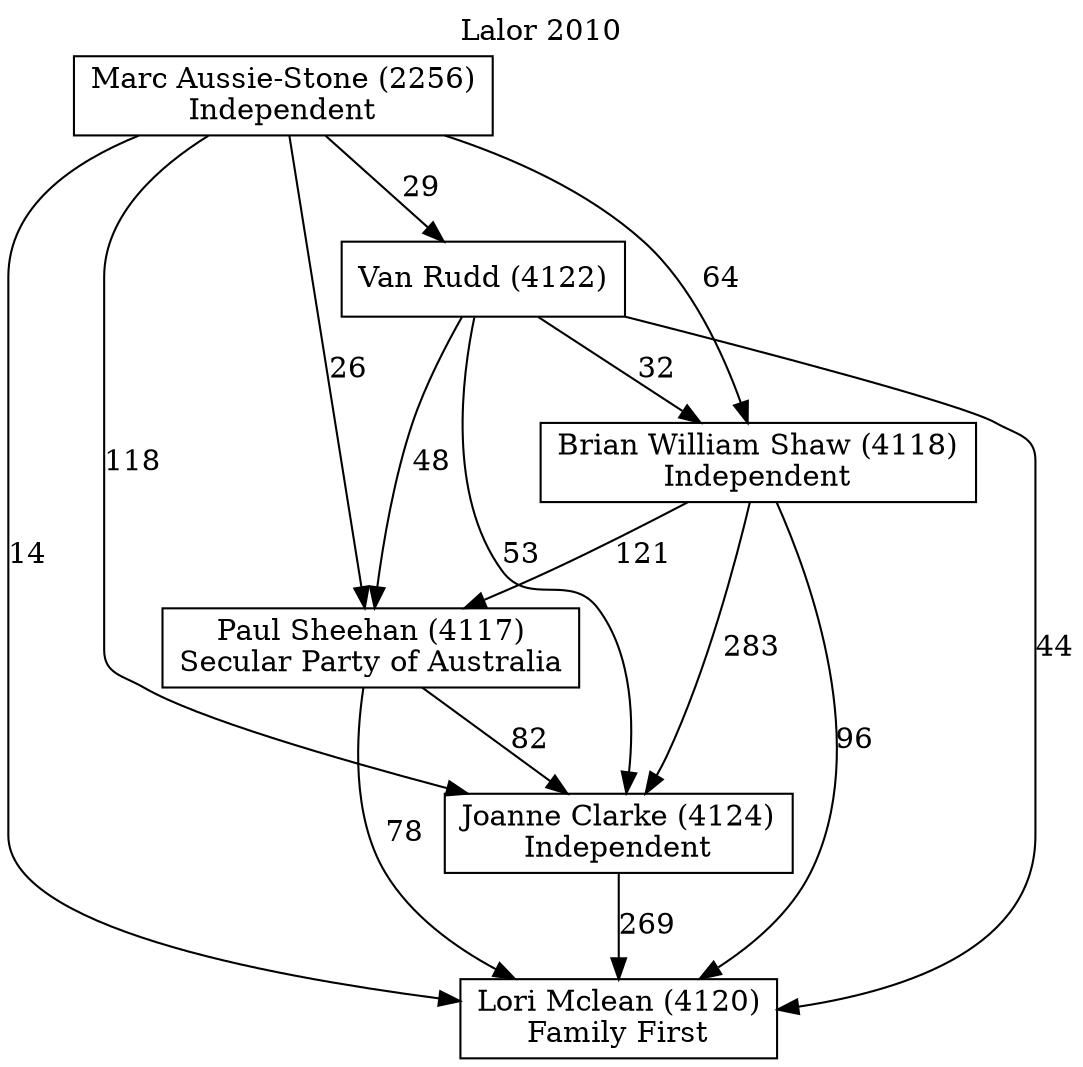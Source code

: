 // House preference flow
digraph "Lori Mclean (4120)_Lalor_2010" {
	graph [label="Lalor 2010" labelloc=t mclimit=2]
	node [shape=box]
	"Lori Mclean (4120)" [label="Lori Mclean (4120)
Family First"]
	"Joanne Clarke (4124)" [label="Joanne Clarke (4124)
Independent"]
	"Paul Sheehan (4117)" [label="Paul Sheehan (4117)
Secular Party of Australia"]
	"Brian William Shaw (4118)" [label="Brian William Shaw (4118)
Independent"]
	"Van Rudd (4122)" [label="Van Rudd (4122)
"]
	"Marc Aussie-Stone (2256)" [label="Marc Aussie-Stone (2256)
Independent"]
	"Joanne Clarke (4124)" -> "Lori Mclean (4120)" [label=269]
	"Paul Sheehan (4117)" -> "Joanne Clarke (4124)" [label=82]
	"Brian William Shaw (4118)" -> "Paul Sheehan (4117)" [label=121]
	"Van Rudd (4122)" -> "Brian William Shaw (4118)" [label=32]
	"Marc Aussie-Stone (2256)" -> "Van Rudd (4122)" [label=29]
	"Paul Sheehan (4117)" -> "Lori Mclean (4120)" [label=78]
	"Brian William Shaw (4118)" -> "Lori Mclean (4120)" [label=96]
	"Van Rudd (4122)" -> "Lori Mclean (4120)" [label=44]
	"Marc Aussie-Stone (2256)" -> "Lori Mclean (4120)" [label=14]
	"Marc Aussie-Stone (2256)" -> "Brian William Shaw (4118)" [label=64]
	"Van Rudd (4122)" -> "Paul Sheehan (4117)" [label=48]
	"Marc Aussie-Stone (2256)" -> "Paul Sheehan (4117)" [label=26]
	"Brian William Shaw (4118)" -> "Joanne Clarke (4124)" [label=283]
	"Van Rudd (4122)" -> "Joanne Clarke (4124)" [label=53]
	"Marc Aussie-Stone (2256)" -> "Joanne Clarke (4124)" [label=118]
}

